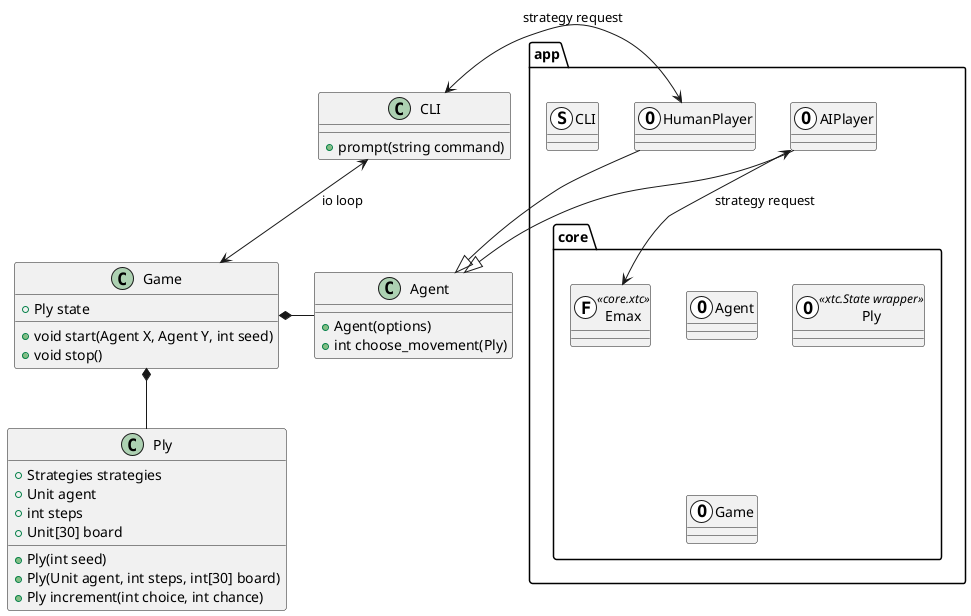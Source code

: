 @startuml app-classes
    
    package app
    {
    package core
    {
        class Agent <<(O, White)>>
        class Ply <<(O, White) xtc.State wrapper>>
        class Game <<(O, White)>>
        class Emax <<(F, White) core.xtc>>
    }
    class AIPlayer <<(O, White)>>
    class HumanPlayer <<(O, White)>>
    class CLI <<(S, White) >>
    }

    class Ply 
    {
        +Ply(int seed)
        +Ply(Unit agent, int steps, int[30] board)
        +Ply increment(int choice, int chance)

        +Strategies strategies
        +Unit agent
        +int steps
        +Unit[30] board
    }
    class Agent
    {
        +Agent(options)
        +int choose_movement(Ply)
    }
    class Game
    {
        +void start(Agent X, Agent Y, int seed)
        +void stop()
        +Ply state
    }
    class CLI
    {
        +prompt(string command)
    }

    AIPlayer --|> Agent
    HumanPlayer --|> Agent

    AIPlayer <--> Emax : strategy request
    HumanPlayer <-left-> CLI  : strategy request
    Game <-up-> CLI : io loop

    Game *-right- Agent
    Game *-down- Ply
@enduml